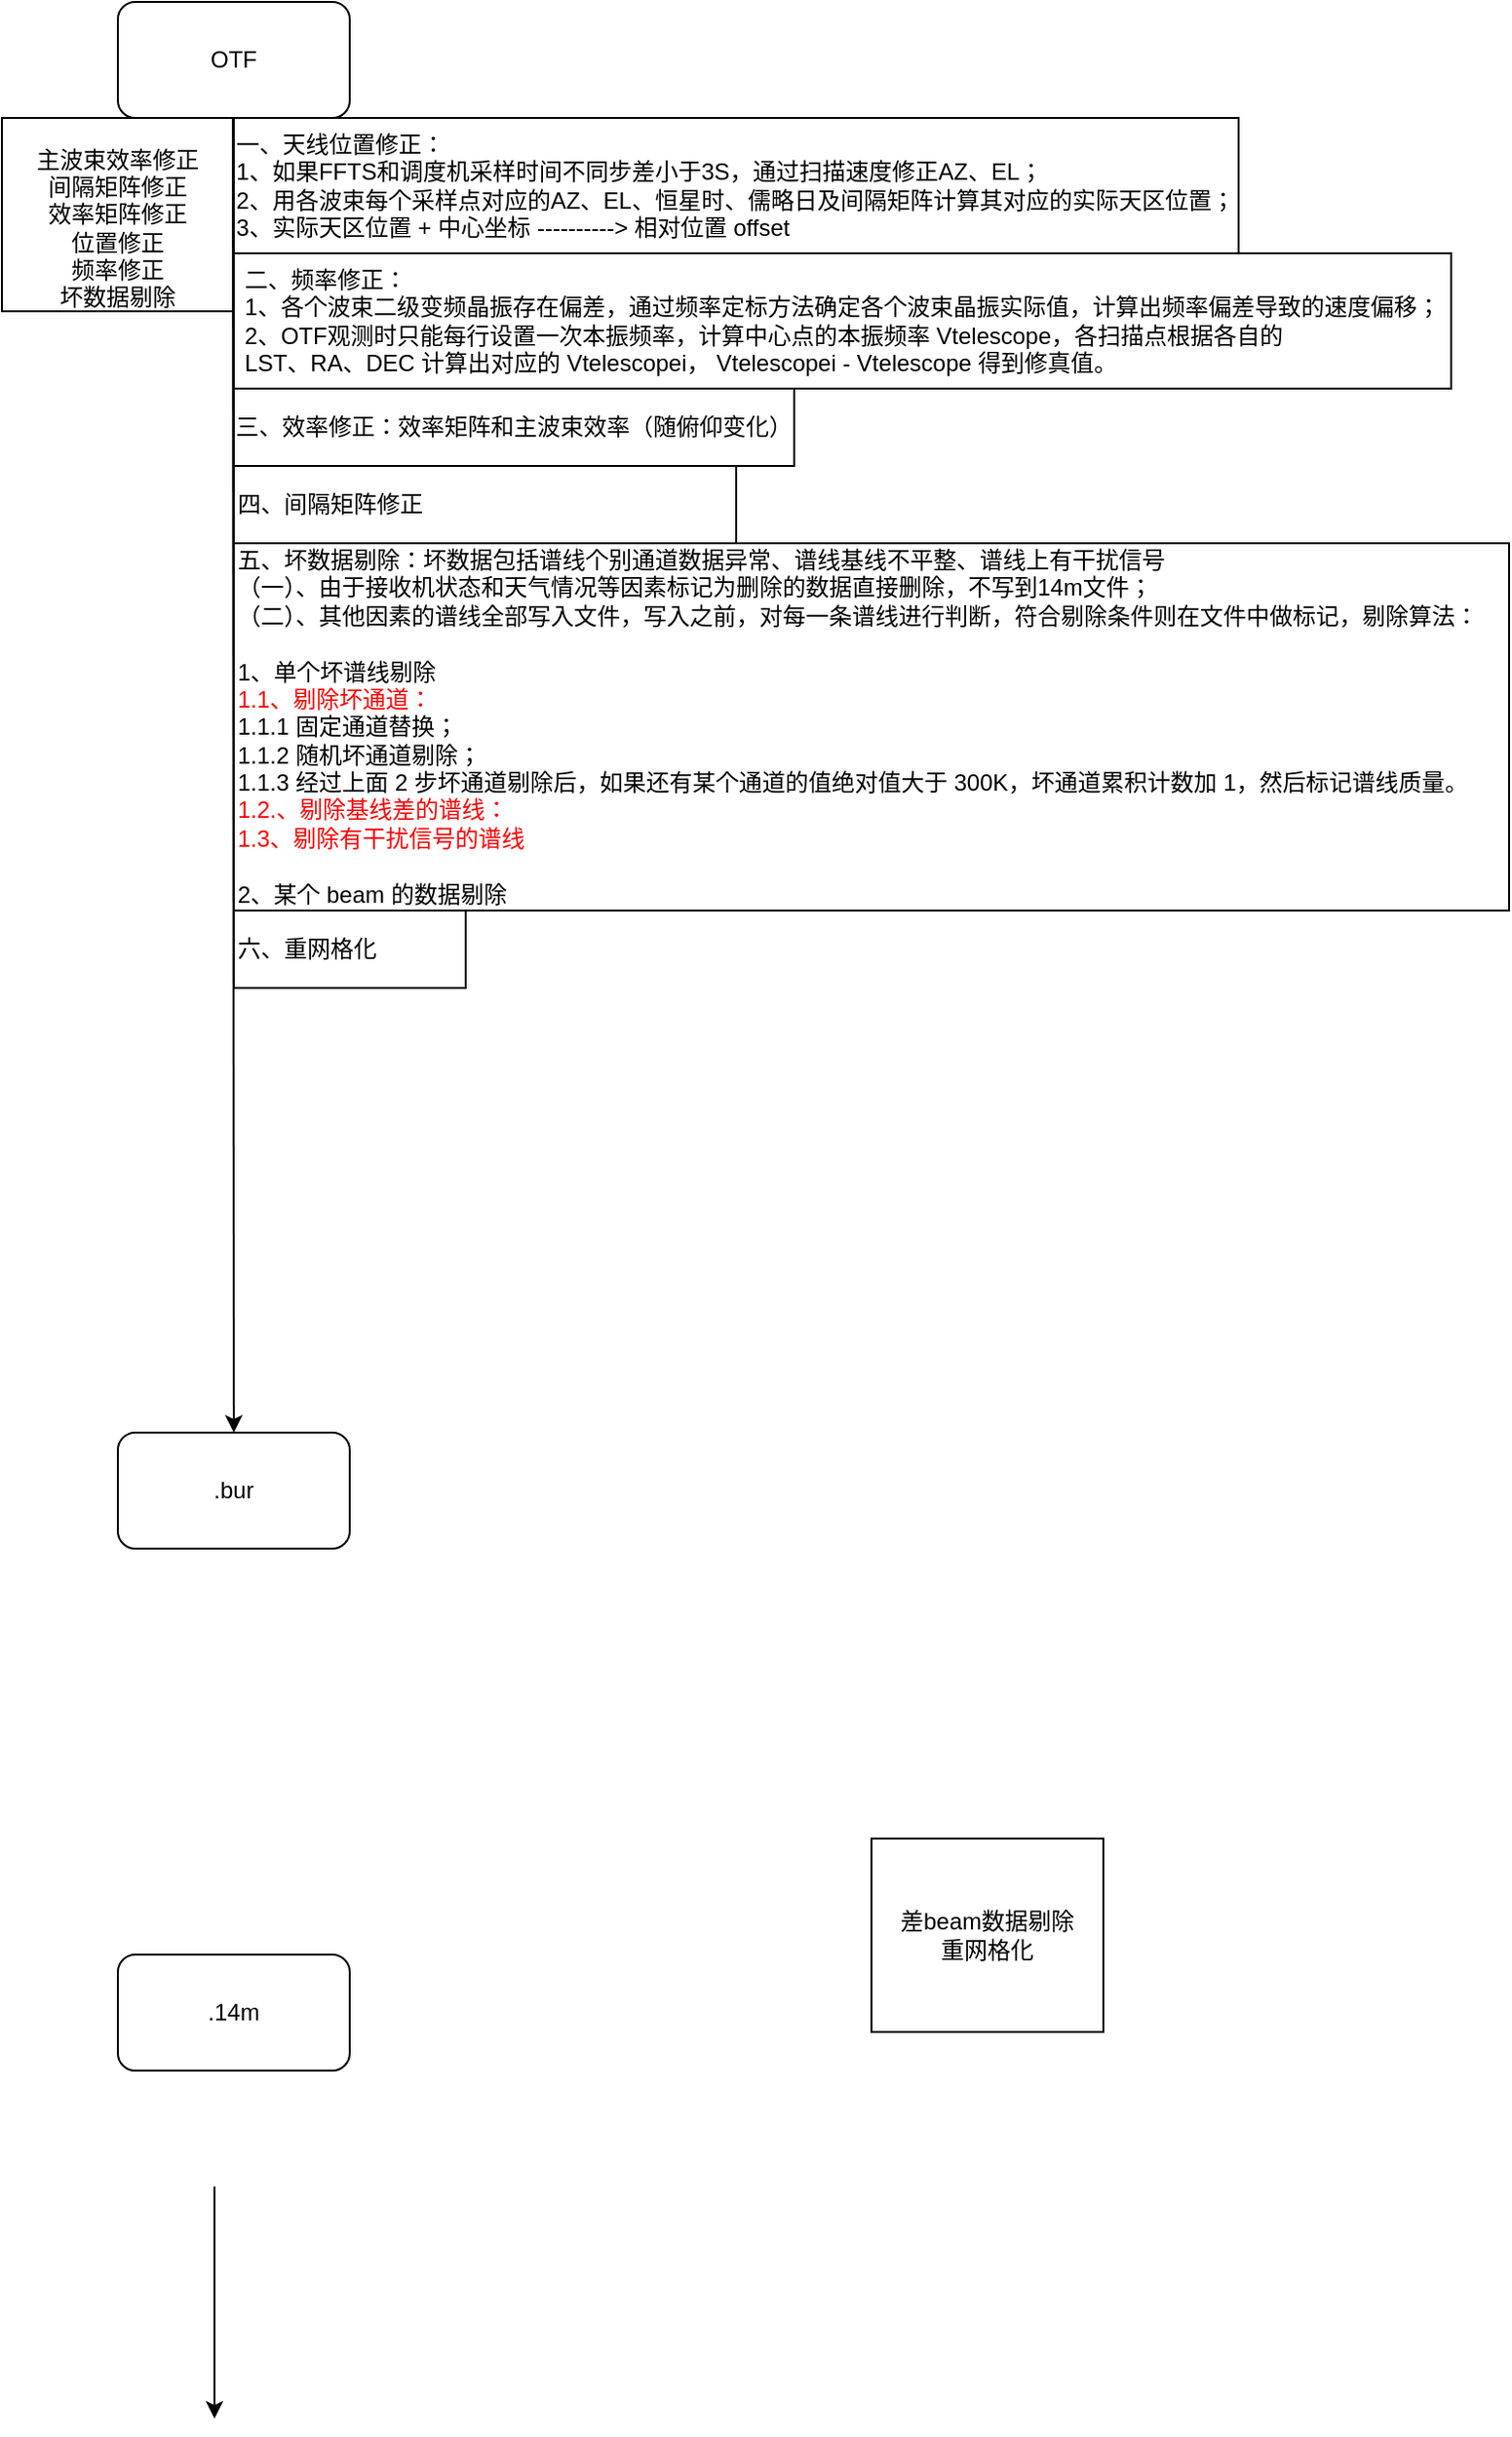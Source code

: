 <mxfile version="14.4.3" type="github">
  <diagram id="gddmTk9zShuUmkAov9sJ" name="Page-1">
    <mxGraphModel dx="1038" dy="548" grid="1" gridSize="10" guides="1" tooltips="1" connect="1" arrows="1" fold="1" page="1" pageScale="1" pageWidth="827" pageHeight="1169" math="0" shadow="0">
      <root>
        <mxCell id="0" />
        <mxCell id="1" parent="0" />
        <mxCell id="VhanhQAlaVrq_fSqDAiD-1" value="&lt;br&gt;主波束效率修正&lt;br&gt;间隔矩阵修正&lt;br&gt;效率矩阵修正&lt;br&gt;位置修正&lt;br&gt;频率修正&lt;br&gt;坏数据剔除" style="rounded=0;whiteSpace=wrap;html=1;" parent="1" vertex="1">
          <mxGeometry x="20" y="80" width="120" height="100" as="geometry" />
        </mxCell>
        <mxCell id="VhanhQAlaVrq_fSqDAiD-2" value="" style="endArrow=classic;html=1;" parent="1" edge="1">
          <mxGeometry width="50" height="50" relative="1" as="geometry">
            <mxPoint x="139.5" y="80" as="sourcePoint" />
            <mxPoint x="140" y="760" as="targetPoint" />
          </mxGeometry>
        </mxCell>
        <mxCell id="VhanhQAlaVrq_fSqDAiD-3" value="差beam数据剔除&lt;br&gt;重网格化" style="rounded=0;whiteSpace=wrap;html=1;" parent="1" vertex="1">
          <mxGeometry x="470" y="970" width="120" height="100" as="geometry" />
        </mxCell>
        <mxCell id="VhanhQAlaVrq_fSqDAiD-4" value="&lt;span&gt;OTF&lt;/span&gt;" style="rounded=1;whiteSpace=wrap;html=1;" parent="1" vertex="1">
          <mxGeometry x="80" y="20" width="120" height="60" as="geometry" />
        </mxCell>
        <mxCell id="VhanhQAlaVrq_fSqDAiD-5" value=".14m" style="rounded=1;whiteSpace=wrap;html=1;" parent="1" vertex="1">
          <mxGeometry x="80" y="1030" width="120" height="60" as="geometry" />
        </mxCell>
        <mxCell id="VhanhQAlaVrq_fSqDAiD-6" value=".bur" style="rounded=1;whiteSpace=wrap;html=1;" parent="1" vertex="1">
          <mxGeometry x="80" y="760" width="120" height="60" as="geometry" />
        </mxCell>
        <mxCell id="VhanhQAlaVrq_fSqDAiD-7" value="" style="endArrow=classic;html=1;" parent="1" edge="1">
          <mxGeometry width="50" height="50" relative="1" as="geometry">
            <mxPoint x="130" y="1150" as="sourcePoint" />
            <mxPoint x="130" y="1270" as="targetPoint" />
          </mxGeometry>
        </mxCell>
        <mxCell id="VhanhQAlaVrq_fSqDAiD-8" value="&lt;div style=&quot;text-align: justify&quot;&gt;&lt;span&gt;一、天线位置修正：&lt;/span&gt;&lt;/div&gt;&lt;div style=&quot;text-align: justify&quot;&gt;&lt;span&gt;1、如果FFTS和调度机采样时间不同步差小于3S，通过扫描速度修正AZ、EL；&lt;/span&gt;&lt;/div&gt;&lt;div style=&quot;text-align: justify&quot;&gt;&lt;span&gt;2、用各波束每个采样点对应的AZ、EL、恒星时、儒略日及间隔矩阵计算其对应的实际天区位置；&lt;/span&gt;&lt;/div&gt;&lt;div style=&quot;text-align: justify&quot;&gt;&lt;span&gt;3、实际天区位置 + 中心坐标 ----------&amp;gt; 相对位置 offset&lt;/span&gt;&lt;/div&gt;" style="rounded=0;whiteSpace=wrap;html=1;align=right;" parent="1" vertex="1">
          <mxGeometry x="140" y="80" width="520" height="70" as="geometry" />
        </mxCell>
        <mxCell id="VhanhQAlaVrq_fSqDAiD-15" value="&lt;div style=&quot;text-align: justify&quot;&gt;&lt;span&gt;&lt;br&gt;&lt;/span&gt;&lt;/div&gt;&lt;div style=&quot;text-align: justify&quot;&gt;&lt;span&gt;&lt;br&gt;&lt;/span&gt;&lt;/div&gt;&lt;div style=&quot;text-align: justify&quot;&gt;&lt;span&gt;&lt;br&gt;&lt;/span&gt;&lt;/div&gt;&lt;div style=&quot;text-align: justify&quot;&gt;&lt;span&gt;&lt;br&gt;&lt;/span&gt;&lt;/div&gt;&lt;div style=&quot;text-align: justify&quot;&gt;&lt;span&gt;二、频率修正：&lt;/span&gt;&lt;br&gt;&lt;span&gt;1、各个波束二级变频晶振存在偏差，通过频率定标方法确定各个波束晶振实际值，计算出频率偏差导致的速度偏移；&lt;/span&gt;&lt;br&gt;&lt;span&gt;2、OTF观测时只能每行设置一次本振频率，计算中心点的本振频率 Vtelescope，&lt;/span&gt;&lt;span&gt;各扫描点根据各自的&amp;nbsp;&lt;/span&gt;&lt;br&gt;&lt;span&gt;LST、RA、DEC 计算出对应的 Vtelescopei，&lt;/span&gt;&lt;span&gt;&amp;nbsp;Vtelescopei - Vtelescope 得到修真值。&lt;/span&gt;&lt;br&gt;&lt;br&gt;&lt;br&gt;&lt;span&gt;&amp;nbsp;&lt;/span&gt;&lt;br&gt;&lt;/div&gt;&lt;span&gt;&lt;div style=&quot;text-align: justify&quot;&gt;&lt;br&gt;&lt;/div&gt;&lt;/span&gt;" style="rounded=0;whiteSpace=wrap;html=1;align=center;" parent="1" vertex="1">
          <mxGeometry x="140" y="150" width="630" height="70" as="geometry" />
        </mxCell>
        <mxCell id="VhanhQAlaVrq_fSqDAiD-17" value="三、效率修正：效率矩阵和主波束效率（随俯仰变化）" style="rounded=0;whiteSpace=wrap;html=1;" parent="1" vertex="1">
          <mxGeometry x="140" y="220" width="290" height="40" as="geometry" />
        </mxCell>
        <mxCell id="VhanhQAlaVrq_fSqDAiD-20" value="&lt;div&gt;&lt;span&gt;五、坏数据剔除：坏数据包括谱线个别通道数据异常、谱线基线不平整、谱线上有干扰信号&lt;/span&gt;&lt;/div&gt;&lt;div&gt;（一）、由于接收机状态和天气情况等因素标记为删除的数据直接删除，不写到14m文件；&lt;/div&gt;&lt;div&gt;（二）、其他因素的谱线全部写入文件，写入之前，对每一条谱线进行判断，符合剔除条件则在&lt;span&gt;文件中做标记，剔除算法：&lt;/span&gt;&lt;/div&gt;&lt;div&gt;&lt;span&gt;&lt;br&gt;&lt;/span&gt;&lt;/div&gt;&lt;div&gt;&lt;span&gt;1、单个坏谱线剔除&lt;/span&gt;&lt;/div&gt;&lt;div&gt;&lt;font color=&quot;#ff0000&quot;&gt;1.1、剔除坏通道：&lt;/font&gt;&lt;br&gt;&lt;/div&gt;&lt;div&gt;1.1.1 固定通道替换；&lt;br&gt;&lt;/div&gt;&lt;div&gt;1.1.2 随机坏通道剔除；&lt;br&gt;&lt;/div&gt;&lt;div&gt;1.1.3&amp;nbsp;&lt;span&gt;经过上面 2 步坏通道剔除后，如果还有某个通道的值绝对值大&lt;/span&gt;&lt;span&gt;于 300K，坏通道累积计数加 1，然后标记谱线质量。&lt;/span&gt;&lt;/div&gt;&lt;div&gt;&lt;span&gt;&lt;font color=&quot;#ff0000&quot;&gt;1.2.、剔除基线差的谱线：&lt;/font&gt;&lt;/span&gt;&lt;/div&gt;&lt;div&gt;&lt;font color=&quot;#ff0000&quot;&gt;1.3、剔除有干扰信号的谱线&lt;/font&gt;&lt;/div&gt;&lt;div&gt;&lt;br&gt;&lt;/div&gt;&lt;div&gt;2、某个 beam 的数据剔除&lt;/div&gt;" style="rounded=0;whiteSpace=wrap;html=1;align=left;" parent="1" vertex="1">
          <mxGeometry x="140" y="300" width="660" height="190" as="geometry" />
        </mxCell>
        <mxCell id="KhxXYTPJZ46rKF6jg37S-1" value="&lt;div&gt;&lt;span&gt;四、间隔矩阵修正&lt;/span&gt;&lt;/div&gt;" style="rounded=0;whiteSpace=wrap;html=1;align=left;" vertex="1" parent="1">
          <mxGeometry x="140" y="260" width="260" height="40" as="geometry" />
        </mxCell>
        <mxCell id="KhxXYTPJZ46rKF6jg37S-2" value="六、重网格化" style="rounded=0;whiteSpace=wrap;html=1;align=left;" vertex="1" parent="1">
          <mxGeometry x="140" y="490" width="120" height="40" as="geometry" />
        </mxCell>
      </root>
    </mxGraphModel>
  </diagram>
</mxfile>
